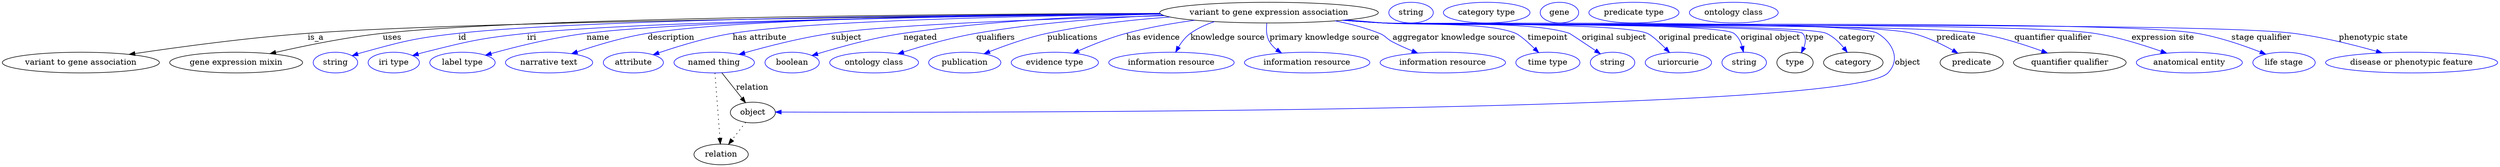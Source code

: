 digraph {
	graph [bb="0,0,4316.7,283"];
	node [label="\N"];
	"variant to gene expression association"	[height=0.5,
		label="variant to gene expression association",
		pos="2189.8,265",
		width=5.2537];
	"variant to gene association"	[height=0.5,
		pos="135.84,178",
		width=3.7733];
	"variant to gene expression association" -> "variant to gene association"	[label=is_a,
		lp="541.84,221.5",
		pos="e,219.31,192.25 2002.4,262.55 1630.1,259.26 809.18,249.85 527.84,229 425.32,221.4 308.51,205.57 229.27,193.74"];
	"gene expression mixin"	[height=0.5,
		pos="404.84,178",
		width=3.1955];
	"variant to gene expression association" -> "gene expression mixin"	[label=uses,
		lp="674.34,221.5",
		pos="e,463.44,193.56 2001.1,263.75 1650.8,262.61 912.47,256.86 657.84,229 594.73,222.1 523.91,207.5 473.29,195.85"];
	id	[color=blue,
		height=0.5,
		label=string,
		pos="575.84,178",
		width=1.0652];
	"variant to gene expression association" -> id	[color=blue,
		label=id,
		lp="794.84,221.5",
		pos="e,604.82,190.01 2001.3,263.35 1674.7,261.54 1017,254.72 787.84,229 713.95,220.71 695.5,215.79 623.84,196 620.73,195.14 617.53,194.18 \
614.33,193.17",
		style=solid];
	iri	[color=blue,
		height=0.5,
		label="iri type",
		pos="676.84,178",
		width=1.2277];
	"variant to gene expression association" -> iri	[color=blue,
		label=iri,
		lp="914.84,221.5",
		pos="e,709.45,190.17 2002.3,262.5 1698.8,259.47 1113.3,250.92 906.84,229 827.26,220.55 807.42,215.59 729.84,196 726.41,195.13 722.88,\
194.17 719.34,193.15",
		style=solid];
	name	[color=blue,
		height=0.5,
		label="label type",
		pos="795.84,178",
		width=1.5707];
	"variant to gene expression association" -> name	[color=blue,
		label=name,
		lp="1029.8,221.5",
		pos="e,835.61,190.94 2002.1,262.77 1718.9,260.17 1195.9,252.29 1009.8,229 952.59,221.83 888.3,205.69 845.27,193.67",
		style=solid];
	description	[color=blue,
		height=0.5,
		label="narrative text",
		pos="945.84,178",
		width=2.0943];
	"variant to gene expression association" -> description	[color=blue,
		label=description,
		lp="1155.3,221.5",
		pos="e,984.45,193.5 2001.1,263.63 1739.3,262.13 1279.8,255.63 1114.8,229 1073.2,222.27 1027.4,208.29 993.97,196.81",
		style=solid];
	"has attribute"	[color=blue,
		height=0.5,
		label=attribute,
		pos="1090.8,178",
		width=1.4443];
	"variant to gene expression association" -> "has attribute"	[color=blue,
		label="has attribute",
		lp="1308.8,221.5",
		pos="e,1125,191.7 2002.4,262.38 1773.3,259.45 1399.2,251.32 1261.8,229 1217.7,221.82 1168.8,206.78 1134.6,195.06",
		style=solid];
	subject	[color=blue,
		height=0.5,
		label="named thing",
		pos="1230.8,178",
		width=1.9318];
	"variant to gene expression association" -> subject	[color=blue,
		label=subject,
		lp="1457.8,221.5",
		pos="e,1273.9,192.33 2008.8,259.76 1820.6,254.61 1538.9,244.63 1431.8,229 1380.8,221.55 1323.9,206.77 1283.7,195.2",
		style=solid];
	negated	[color=blue,
		height=0.5,
		label=boolean,
		pos="1364.8,178",
		width=1.2999];
	"variant to gene expression association" -> negated	[color=blue,
		label=negated,
		lp="1585.8,221.5",
		pos="e,1399.1,190.33 2002.3,262.52 1875.9,259.34 1705.6,250.85 1556.8,229 1505.2,221.42 1447.5,205.31 1408.9,193.41",
		style=solid];
	qualifiers	[color=blue,
		height=0.5,
		label="ontology class",
		pos="1505.8,178",
		width=2.1304];
	"variant to gene expression association" -> qualifiers	[color=blue,
		label=qualifiers,
		lp="1716.3,221.5",
		pos="e,1547.1,193.28 2006.6,260.46 1909.7,256.3 1789.2,247.49 1682.8,229 1639.6,221.48 1591.7,207.6 1556.6,196.37",
		style=solid];
	publications	[color=blue,
		height=0.5,
		label=publication,
		pos="1662.8,178",
		width=1.7332];
	"variant to gene expression association" -> publications	[color=blue,
		label=publications,
		lp="1849.8,221.5",
		pos="e,1696.3,193.32 2018.3,257.39 1951.5,252.47 1874.5,243.9 1805.8,229 1771.4,221.52 1733.7,208.14 1705.7,197.11",
		style=solid];
	"has evidence"	[color=blue,
		height=0.5,
		label="evidence type",
		pos="1818.8,178",
		width=2.0943];
	"variant to gene expression association" -> "has evidence"	[color=blue,
		label="has evidence",
		lp="1989.3,221.5",
		pos="e,1850.7,194.37 2061.1,251.76 2022.7,246.5 1980.7,239.15 1942.8,229 1914.5,221.39 1883.8,209.08 1860.1,198.58",
		style=solid];
	"knowledge source"	[color=blue,
		height=0.5,
		label="information resource",
		pos="2020.8,178",
		width=3.015];
	"variant to gene expression association" -> "knowledge source"	[color=blue,
		label="knowledge source",
		lp="2118.3,221.5",
		pos="e,2028.2,196.24 2095.1,249.29 2080.5,244.36 2066.1,237.78 2053.8,229 2045.3,222.9 2038.4,213.84 2033.1,205.1",
		style=solid];
	"primary knowledge source"	[color=blue,
		height=0.5,
		label="information resource",
		pos="2255.8,178",
		width=3.015];
	"variant to gene expression association" -> "primary knowledge source"	[color=blue,
		label="primary knowledge source",
		lp="2285.8,221.5",
		pos="e,2211.5,194.65 2186,246.59 2184.8,236.37 2185,223.63 2190.8,214 2194,208.82 2198.2,204.35 2203,200.52",
		style=solid];
	"aggregator knowledge source"	[color=blue,
		height=0.5,
		label="information resource",
		pos="2490.8,178",
		width=3.015];
	"variant to gene expression association" -> "aggregator knowledge source"	[color=blue,
		label="aggregator knowledge source",
		lp="2510.3,221.5",
		pos="e,2447.2,194.64 2304.3,250.65 2330,245.57 2356.8,238.59 2380.8,229 2392.2,224.48 2393,219.64 2403.8,214 2414.6,208.42 2426.4,203.13 \
2437.7,198.44",
		style=solid];
	timepoint	[color=blue,
		height=0.5,
		label="time type",
		pos="2672.8,178",
		width=1.5346];
	"variant to gene expression association" -> timepoint	[color=blue,
		label=timepoint,
		lp="2672.8,221.5",
		pos="e,2656.9,195.38 2324.3,252.32 2345.6,250.52 2367.3,248.69 2387.8,247 2438.7,242.82 2569.9,249.05 2616.8,229 2624.3,225.83 2637.6,\
214.02 2649.4,202.68",
		style=solid];
	"original subject"	[color=blue,
		height=0.5,
		label=string,
		pos="2784.8,178",
		width=1.0652];
	"variant to gene expression association" -> "original subject"	[color=blue,
		label="original subject",
		lp="2787.8,221.5",
		pos="e,2763.7,193.27 2322.1,252.09 2344.1,250.27 2366.6,248.51 2387.8,247 2459.3,241.93 2641.9,251.67 2709.8,229 2711.2,228.55 2734.9,\
212.71 2755.3,198.97",
		style=solid];
	"original predicate"	[color=blue,
		height=0.5,
		label=uriorcurie,
		pos="2898.8,178",
		width=1.5887];
	"variant to gene expression association" -> "original predicate"	[color=blue,
		label="original predicate",
		lp="2928.3,221.5",
		pos="e,2883.5,195.47 2320.2,251.94 2342.8,250.1 2366,248.37 2387.8,247 2438.6,243.83 2797.9,248.47 2844.8,229 2852.1,225.97 2865,214.16 \
2876.4,202.79",
		style=solid];
	"original object"	[color=blue,
		height=0.5,
		label=string,
		pos="3012.8,178",
		width=1.0652];
	"variant to gene expression association" -> "original object"	[color=blue,
		label="original object",
		lp="3058.3,221.5",
		pos="e,3011.5,196.31 2319.2,251.85 2342,250 2365.6,248.28 2387.8,247 2421.5,245.06 2967.5,248.81 2994.8,229 3002.2,223.63 3006.6,214.91 \
3009.2,206.25",
		style=solid];
	type	[height=0.5,
		pos="3100.8,178",
		width=0.86659];
	"variant to gene expression association" -> type	[color=blue,
		label=type,
		lp="3134.8,221.5",
		pos="e,3111.8,194.96 2318.6,251.8 2341.7,249.94 2365.4,248.24 2387.8,247 2408,245.89 3099.8,243.44 3113.8,229 3120.3,222.4 3119.4,213.04 \
3116.1,204.19",
		style=solid];
	category	[height=0.5,
		pos="3201.8,178",
		width=1.4263];
	"variant to gene expression association" -> category	[color=blue,
		label=category,
		lp="3208.3,221.5",
		pos="e,3191.4,195.81 2318.6,251.77 2341.7,249.92 2365.4,248.22 2387.8,247 2430.4,244.68 3115.9,246.38 3154.8,229 3166.9,223.61 3177.3,\
213.5 3185.3,203.78",
		style=solid];
	object	[height=0.5,
		pos="1297.8,91",
		width=1.0832];
	"variant to gene expression association" -> object	[color=blue,
		label=object,
		lp="3295.8,178",
		pos="e,1336.9,91.832 2318.1,251.77 2341.3,249.91 2365.3,248.2 2387.8,247 2435.3,244.46 3203.2,253.71 3243.8,229 3270.9,212.54 3283.9,\
182.79 3261.8,160 3193.3,89.028 1644.2,90.799 1346.9,91.797",
		style=solid];
	predicate	[height=0.5,
		pos="3405.8,178",
		width=1.5165];
	"variant to gene expression association" -> predicate	[color=blue,
		label=predicate,
		lp="3378.8,221.5",
		pos="e,3382,194.28 2318.1,251.75 2341.3,249.88 2365.3,248.19 2387.8,247 2489.4,241.65 3204,252.76 3302.8,229 3327.7,223.03 3353.6,210.43 \
3373.2,199.38",
		style=solid];
	"quantifier qualifier"	[height=0.5,
		pos="3575.8,178",
		width=2.7081];
	"variant to gene expression association" -> "quantifier qualifier"	[color=blue,
		label="quantifier qualifier",
		lp="3546.8,221.5",
		pos="e,3537.1,194.64 2317.8,251.73 2341.1,249.86 2365.2,248.17 2387.8,247 2502,241.11 3304,247.34 3416.8,229 3454.9,222.82 3496.3,209.55 \
3527.4,198.24",
		style=solid];
	"expression site"	[color=blue,
		height=0.5,
		label="anatomical entity",
		pos="3782.8,178",
		width=2.5456];
	"variant to gene expression association" -> "expression site"	[color=blue,
		label="expression site",
		lp="3737.3,221.5",
		pos="e,3743.6,194.31 2317.6,251.69 2340.9,249.82 2365.1,248.14 2387.8,247 2524.3,240.15 3482.8,250.02 3617.8,229 3657.8,222.78 3701.5,\
209.21 3733.9,197.78",
		style=solid];
	"stage qualifier"	[color=blue,
		height=0.5,
		label="life stage",
		pos="3946.8,178",
		width=1.4985];
	"variant to gene expression association" -> "stage qualifier"	[color=blue,
		label="stage qualifier",
		lp="3907.3,221.5",
		pos="e,3915.2,192.66 2317.3,251.68 2340.7,249.81 2365,248.12 2387.8,247 2544.1,239.3 3641.5,254.89 3795.8,229 3834,222.59 3875.6,208.22 \
3905.5,196.51",
		style=solid];
	"phenotypic state"	[color=blue,
		height=0.5,
		label="disease or phenotypic feature",
		pos="4167.8,178",
		width=4.1344];
	"variant to gene expression association" -> "phenotypic state"	[color=blue,
		label="phenotypic state",
		lp="4101.8,221.5",
		pos="e,4116.6,194.94 2317,251.68 2340.6,249.8 2364.9,248.11 2387.8,247 2562.6,238.51 3789.2,250.88 3962.8,229 4012,222.8 4066.5,209.18 \
4106.9,197.72",
		style=solid];
	subject -> object	[label=relation,
		lp="1296.8,134.5",
		pos="e,1285.1,108.18 1244.1,160.21 1253.9,147.71 1267.5,130.45 1278.6,116.43"];
	relation	[height=0.5,
		pos="1242.8,18",
		width=1.2999];
	subject -> relation	[pos="e,1241.5,36.188 1232.1,159.79 1234.2,132.48 1238.3,78.994 1240.8,46.38",
		style=dotted];
	association_type	[color=blue,
		height=0.5,
		label=string,
		pos="2434.8,265",
		width=1.0652];
	association_category	[color=blue,
		height=0.5,
		label="category type",
		pos="2565.8,265",
		width=2.0762];
	object -> relation	[pos="e,1255.7,35.54 1285.4,73.889 1278.4,64.939 1269.7,53.617 1261.9,43.584",
		style=dotted];
	"variant to gene association_object"	[color=blue,
		height=0.5,
		label=gene,
		pos="2691.8,265",
		width=0.92075];
	"variant to gene expression association_predicate"	[color=blue,
		height=0.5,
		label="predicate type",
		pos="2820.8,265",
		width=2.1665];
	"gene expression mixin_quantifier qualifier"	[color=blue,
		height=0.5,
		label="ontology class",
		pos="2993.8,265",
		width=2.1304];
}

